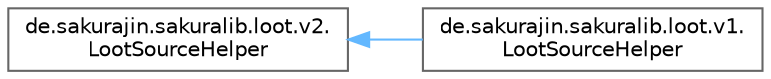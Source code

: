 digraph "Graphical Class Hierarchy"
{
 // LATEX_PDF_SIZE
  bgcolor="transparent";
  edge [fontname=Helvetica,fontsize=10,labelfontname=Helvetica,labelfontsize=10];
  node [fontname=Helvetica,fontsize=10,shape=box,height=0.2,width=0.4];
  rankdir="LR";
  Node0 [label="de.sakurajin.sakuralib.loot.v2.\lLootSourceHelper",height=0.2,width=0.4,color="grey40", fillcolor="white", style="filled",URL="$classde_1_1sakurajin_1_1sakuralib_1_1loot_1_1v2_1_1LootSourceHelper.html",tooltip="This helper class allows decoding and encoding of loot table sources."];
  Node0 -> Node1 [dir="back",color="steelblue1",style="solid"];
  Node1 [label="de.sakurajin.sakuralib.loot.v1.\lLootSourceHelper",height=0.2,width=0.4,color="grey40", fillcolor="white", style="filled",URL="$classde_1_1sakurajin_1_1sakuralib_1_1loot_1_1v1_1_1LootSourceHelper.html",tooltip="This helper class allows decoding and encoding of loot table sources."];
}
